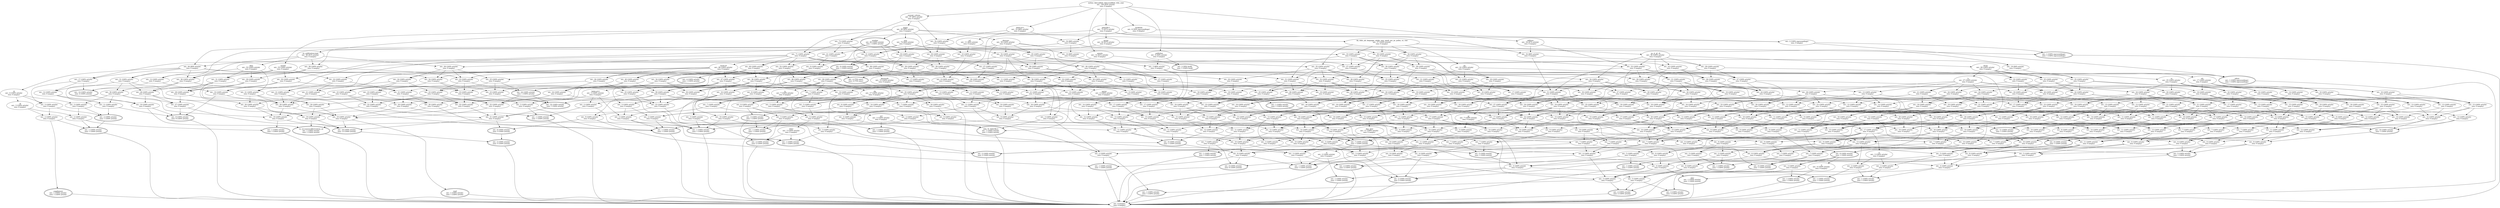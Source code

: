 digraph d{
1 [label="author, date-added, date-modified, title, year
ext.: 100 (93% article) 
own: 0 (empty) "]
2 [label="ext.: 1 (100% article) 
own: 1 (100% article) ", peripheries = 2]
3 [label="ext.: 52 (100% article) 
own: 0 (empty) "]
4 [label="ext.: 9 (100% article) 
own: 9 (100% article) ", peripheries = 2]
5 [label="ext.: 6 (100% article) 
own: 0 (empty) "]
6 [label="ext.: 1 (100% article) 
own: 1 (100% article) ", peripheries = 2]
7 [label="ext.: 10 (100% article) 
own: 0 (empty) "]
8 [label="journal, volume
ext.: 97 (95% article) 
own: 0 (empty) "]
9 [label="ext.: 9 (100% article) 
own: 1 (100% article) ", peripheries = 2]
10 [label="number
ext.: 83 (100% article) 
own: 1 (100% article) ", peripheries = 2]
11 [label="ext.: 26 (100% article) 
own: 0 (empty) "]
12 [label="ext.: 39 (100% article) 
own: 0 (empty) "]
13 [label="ext.: 25 (100% article) 
own: 0 (empty) "]
14 [label="ext.: 32 (100% article) 
own: 0 (empty) "]
15 [label="ext.: 31 (100% article) 
own: 0 (empty) "]
16 [label="ext.: 2 (100% article) 
own: 2 (100% article) ", peripheries = 2]
17 [label="ext.: 10 (100% article) 
own: 0 (empty) "]
18 [label="ext.: 5 (100% article) 
own: 0 (empty) "]
19 [label="ext.: 6 (100% article) 
own: 0 (empty) "]
20 [label="ext.: 1 (100% article) 
own: 1 (100% article) ", peripheries = 2]
21 [label="ext.: 4 (100% article) 
own: 0 (empty) "]
22 [label="ext.: 7 (100% article) 
own: 0 (empty) "]
23 [label="ext.: 2 (100% article) 
own: 0 (empty) "]
24 [label="ext.: 1 (100% article) 
own: 1 (100% article) ", peripheries = 2]
25 [label="ext.: 66 (100% article) 
own: 0 (empty) "]
26 [label="ext.: 73 (100% article) 
own: 0 (empty) "]
27 [label="ext.: 6 (100% article) 
own: 1 (100% article) ", peripheries = 2]
28 [label="ext.: 36 (100% article) 
own: 0 (empty) "]
29 [label="ext.: 11 (100% article) 
own: 1 (100% article) ", peripheries = 2]
30 [label="ext.: 12 (100% article) 
own: 0 (empty) "]
31 [label="ext.: 4 (100% article) 
own: 0 (empty) "]
32 [label="ext.: 1 (100% article) 
own: 1 (100% article) ", peripheries = 2]
33 [label="ext.: 4 (100% article) 
own: 0 (empty) "]
34 [label="ext.: 5 (100% article) 
own: 0 (empty) "]
35 [label="ext.: 2 (100% article) 
own: 0 (empty) "]
36 [label="pmc
ext.: 1 (100% article) 
own: 1 (100% article) ", peripheries = 2]
37 [label="ext.: 9 (100% article) 
own: 0 (empty) "]
38 [label="ext.: 4 (100% article) 
own: 1 (100% article) ", peripheries = 2]
39 [label="abstract
ext.: 59 (100% article) 
own: 0 (empty) "]
40 [label="ext.: 11 (100% article) 
own: 0 (empty) "]
41 [label="pages
ext.: 95 (95% article) 
own: 0 (empty) "]
42 [label="ext.: 45 (100% article) 
own: 0 (empty) "]
43 [label="ext.: 12 (100% article) 
own: 0 (empty) "]
44 [label="ext.: 1 (100% article) 
own: 1 (100% article) ", peripheries = 2]
45 [label="ext.: 17 (100% article) 
own: 0 (empty) "]
46 [label="ext.: 2 (100% article) 
own: 0 (empty) "]
47 [label="supplement
ext.: 1 (100% article) 
own: 1 (100% article) ", peripheries = 2]
48 [label="ext.: 2 (100% article) 
own: 1 (100% article) ", peripheries = 2]
49 [label="ext.: 3 (100% article) 
own: 0 (empty) "]
50 [label="ext.: 14 (100% article) 
own: 4 (100% article) ", peripheries = 2]
51 [label="ext.: 44 (90% article) 
own: 0 (empty) "]
52 [label="issn
ext.: 74 (94% article) 
own: 0 (empty) "]
53 [label="ext.: 4 (75% misc) 
own: 4 (75% misc) ", peripheries = 2]
54 [label="ext.: 7 (100% article) 
own: 0 (empty) "]
55 [label="ext.: 9 (100% article) 
own: 0 (empty) "]
56 [label="ext.: 11 (100% article) 
own: 0 (empty) "]
57 [label="ext.: 10 (100% article) 
own: 0 (empty) "]
58 [label="ext.: 41 (100% article) 
own: 0 (empty) "]
59 [label="ext.: 1 (100% article) 
own: 1 (100% article) ", peripheries = 2]
60 [label="ext.: 40 (100% article) 
own: 0 (empty) "]
61 [label="ext.: 9 (100% article) 
own: 1 (100% article) ", peripheries = 2]
62 [label="ext.: 12 (100% article) 
own: 0 (empty) "]
63 [label="ext.: 71 (100% article) 
own: 0 (empty) "]
64 [label="ext.: 14 (100% article) 
own: 0 (empty) "]
65 [label="ext.: 14 (100% article) 
own: 0 (empty) "]
66 [label="ext.: 15 (100% article) 
own: 0 (empty) "]
67 [label="ext.: 11 (100% article) 
own: 0 (empty) "]
68 [label="ext.: 13 (100% article) 
own: 0 (empty) "]
69 [label="ext.: 10 (100% article) 
own: 0 (empty) "]
70 [label="ext.: 2 (100% article) 
own: 0 (empty) "]
71 [label="ext.: 1 (100% article) 
own: 1 (100% article) ", peripheries = 2]
72 [label="ext.: 3 (100% article) 
own: 0 (empty) "]
73 [label="ext.: 7 (100% article) 
own: 0 (empty) "]
74 [label="ext.: 5 (100% article) 
own: 0 (empty) "]
75 [label="ext.: 6 (100% article) 
own: 0 (empty) "]
76 [label="ext.: 1 (100% article) 
own: 1 (100% article) ", peripheries = 2]
77 [label="ext.: 6 (100% article) 
own: 1 (100% article) ", peripheries = 2]
78 [label="ext.: 8 (100% article) 
own: 0 (empty) "]
79 [label="ext.: 5 (100% article) 
own: 0 (empty) "]
80 [label="ext.: 7 (100% article) 
own: 0 (empty) "]
81 [label="ci
ext.: 4 (100% article) 
own: 0 (empty) "]
82 [label="ext.: 3 (100% article) 
own: 3 (100% article) ", peripheries = 2]
83 [label="ext.: 6 (100% article) 
own: 0 (empty) "]
84 [label="ext.: 3 (100% article) 
own: 1 (100% article) ", peripheries = 2]
85 [label="ext.: 36 (100% article) 
own: 0 (empty) "]
86 [label="ext.: 63 (100% article) 
own: 0 (empty) "]
87 [label="ext.: 30 (100% article) 
own: 0 (empty) "]
88 [label="ext.: 36 (100% article) 
own: 0 (empty) "]
89 [label="ext.: 48 (100% article) 
own: 0 (empty) "]
90 [label="ext.: 34 (100% article) 
own: 0 (empty) "]
91 [label="ext.: 40 (100% article) 
own: 0 (empty) "]
92 [label="ext.: 52 (100% article) 
own: 0 (empty) "]
93 [label="ext.: 22 (100% article) 
own: 1 (100% article) ", peripheries = 2]
94 [label="ext.: 38 (100% article) 
own: 0 (empty) "]
95 [label="isi, publication-type
ext.: 46 (91% article) 
own: 0 (empty) "]
96 [label="ext.: 24 (100% article) 
own: 1 (100% article) ", peripheries = 2]
97 [label="ext.: 10 (100% article) 
own: 1 (100% article) ", peripheries = 2]
98 [label="ext.: 13 (100% article) 
own: 0 (empty) "]
99 [label="ext.: 13 (100% article) 
own: 0 (empty) "]
100 [label="ext.: 14 (100% article) 
own: 0 (empty) "]
101 [label="ext.: 12 (100% article) 
own: 0 (empty) "]
102 [label="ext.: 13 (100% article) 
own: 0 (empty) "]
103 [label="ext.: 16 (100% article) 
own: 0 (empty) "]
104 [label="ext.: 16 (100% article) 
own: 0 (empty) "]
105 [label="mh
ext.: 17 (100% article) 
own: 0 (empty) "]
106 [label="ext.: 15 (100% article) 
own: 0 (empty) "]
107 [label="ext.: 5 (100% article) 
own: 1 (100% article) ", peripheries = 2]
108 [label="ext.: 7 (100% article) 
own: 0 (empty) "]
109 [label="ext.: 12 (100% article) 
own: 0 (empty) "]
110 [label="ext.: 13 (100% article) 
own: 0 (empty) "]
111 [label="ext.: 6 (100% article) 
own: 0 (empty) "]
112 [label="ext.: 11 (100% article) 
own: 0 (empty) "]
113 [label="ext.: 12 (100% article) 
own: 0 (empty) "]
114 [label="ext.: 12 (100% article) 
own: 0 (empty) "]
115 [label="ext.: 15 (100% article) 
own: 0 (empty) "]
116 [label="ext.: 15 (100% article) 
own: 0 (empty) "]
117 [label="ext.: 16 (100% article) 
own: 0 (empty) "]
118 [label="ext.: 14 (100% article) 
own: 0 (empty) "]
119 [label="ext.: 6 (100% article) 
own: 0 (empty) "]
120 [label="ext.: 8 (100% article) 
own: 0 (empty) "]
121 [label="ext.: 7 (100% article) 
own: 0 (empty) "]
122 [label="ext.: 9 (100% article) 
own: 0 (empty) "]
123 [label="ext.: 8 (100% article) 
own: 0 (empty) "]
124 [label="m3
ext.: 2 (100% article) 
own: 0 (empty) "]
125 [label="ext.: 29 (100% article) 
own: 0 (empty) "]
126 [label="ext.: 28 (100% article) 
own: 0 (empty) "]
127 [label="ext.: 7 (100% article) 
own: 0 (empty) "]
128 [label="ext.: 2 (100% article) 
own: 0 (empty) "]
129 [label="ext.: 5 (100% article) 
own: 0 (empty) "]
130 [label="ty
ext.: 7 (100% article) 
own: 0 (empty) "]
131 [label="isbn, l3, bdsk-file-2
ext.: 1 (100% article) 
own: 1 (100% article) ", peripheries = 2]
132 [label="bdsk-file-1
ext.: 75 (97% article) 
own: 0 (empty) "]
133 [label="group
ext.: 42 (97% article) 
own: 0 (empty) "]
134 [label="booktitle
ext.: 6 (50% inproceedings) 
own: 0 (empty) "]
135 [label="ext.: 1 (100% inproceedings) 
own: 1 (100% inproceedings) ", peripheries = 2]
136 [label="ext.: 3 (100% article) 
own: 0 (empty) "]
137 [label="ext.: 16 (100% article) 
own: 0 (empty) "]
138 [label="ext.: 6 (100% article) 
own: 0 (empty) "]
139 [label="ext.: 3 (100% article) 
own: 0 (empty) "]
140 [label="ext.: 1 (100% article) 
own: 1 (100% article) ", peripheries = 2]
141 [label="url
ext.: 11 (90% article) 
own: 0 (empty) "]
142 [label="ext.: 10 (90% article) 
own: 0 (empty) "]
143 [label="bdsk-url-1
ext.: 33 (96% article) 
own: 0 (empty) "]
144 [label="ext.: 32 (96% article) 
own: 0 (empty) "]
145 [label="ext.: 19 (94% article) 
own: 0 (empty) "]
146 [label="ext.: 3 (66% article) 
own: 0 (empty) "]
147 [label="ext.: 32 (96% article) 
own: 0 (empty) "]
148 [label="address
ext.: 34 (97% article) 
own: 0 (empty) "]
149 [label="ext.: 2 (100% inproceedings) 
own: 0 (empty) "]
150 [label="editor
ext.: 1 (100% inproceedings) 
own: 1 (100% inproceedings) ", peripheries = 2]
151 [label="ext.: 30 (100% article) 
own: 0 (empty) "]
152 [label="ext.: 2 (100% article) 
own: 0 (empty) "]
153 [label="month
ext.: 33 (100% article) 
own: 0 (empty) "]
154 [label="ext.: 1 (100% article) 
own: 1 (100% article) ", peripheries = 2]
155 [label="publisher
ext.: 4 (50% article) 
own: 0 (empty) "]
156 [label="ext.: 2 (50% book) 
own: 1 (100% book) ", peripheries = 2]
157 [label="annote
ext.: 12 (91% article) 
own: 0 (empty) "]
158 [label="ext.: 13 (100% article) 
own: 0 (empty) "]
159 [label="ext.: 13 (100% article) 
own: 0 (empty) "]
160 [label="ext.: 20 (100% article) 
own: 0 (empty) "]
161 [label="ext.: 20 (100% article) 
own: 0 (empty) "]
162 [label="ext.: 23 (100% article) 
own: 0 (empty) "]
163 [label="ext.: 17 (100% article) 
own: 0 (empty) "]
164 [label="ext.: 5 (100% article) 
own: 0 (empty) "]
165 [label="ext.: 16 (100% article) 
own: 0 (empty) "]
166 [label="ext.: 23 (100% article) 
own: 0 (empty) "]
167 [label="ext.: 23 (100% article) 
own: 0 (empty) "]
168 [label="ext.: 26 (100% article) 
own: 0 (empty) "]
169 [label="ext.: 20 (100% article) 
own: 0 (empty) "]
170 [label="ext.: 6 (100% article) 
own: 0 (empty) "]
171 [label="ext.: 5 (100% article) 
own: 0 (empty) "]
172 [label="ext.: 15 (100% article) 
own: 0 (empty) "]
173 [label="ext.: 22 (100% article) 
own: 0 (empty) "]
174 [label="ext.: 22 (100% article) 
own: 0 (empty) "]
175 [label="ext.: 25 (100% article) 
own: 0 (empty) "]
176 [label="ext.: 19 (100% article) 
own: 0 (empty) "]
177 [label="ext.: 18 (100% article) 
own: 0 (empty) "]
178 [label="rn
ext.: 25 (100% article) 
own: 0 (empty) "]
179 [label="ext.: 25 (100% article) 
own: 0 (empty) "]
180 [label="dcom
ext.: 28 (100% article) 
own: 0 (empty) "]
181 [label="ext.: 22 (100% article) 
own: 0 (empty) "]
182 [label="ext.: 14 (100% article) 
own: 0 (empty) "]
183 [label="ext.: 21 (100% article) 
own: 0 (empty) "]
184 [label="ext.: 21 (100% article) 
own: 0 (empty) "]
185 [label="ext.: 24 (100% article) 
own: 0 (empty) "]
186 [label="ext.: 18 (100% article) 
own: 0 (empty) "]
187 [label="ext.: 17 (100% article) 
own: 0 (empty) "]
188 [label="ext.: 24 (100% article) 
own: 0 (empty) "]
189 [label="ext.: 24 (100% article) 
own: 0 (empty) "]
190 [label="lr
ext.: 27 (100% article) 
own: 0 (empty) "]
191 [label="ext.: 21 (100% article) 
own: 0 (empty) "]
192 [label="ext.: 47 (100% article) 
own: 0 (empty) "]
193 [label="ext.: 1 (100% article) 
own: 1 (100% article) ", peripheries = 2]
194 [label="ext.: 6 (100% article) 
own: 0 (empty) "]
195 [label="ext.: 6 (100% article) 
own: 0 (empty) "]
196 [label="ext.: 10 (100% article) 
own: 0 (empty) "]
197 [label="ext.: 9 (100% article) 
own: 0 (empty) "]
198 [label="ext.: 10 (100% article) 
own: 0 (empty) "]
199 [label="ext.: 11 (100% article) 
own: 0 (empty) "]
200 [label="ext.: 9 (100% article) 
own: 0 (empty) "]
201 [label="ext.: 10 (100% article) 
own: 0 (empty) "]
202 [label="ext.: 11 (100% article) 
own: 0 (empty) "]
203 [label="ext.: 11 (100% article) 
own: 0 (empty) "]
204 [label="ext.: 12 (100% article) 
own: 0 (empty) "]
205 [label="ext.: 16 (100% article) 
own: 0 (empty) "]
206 [label="ext.: 7 (100% article) 
own: 0 (empty) "]
207 [label="ext.: 2 (100% article) 
own: 2 (100% article) ", peripheries = 2]
208 [label="ext.: 12 (100% article) 
own: 0 (empty) "]
209 [label="ext.: 19 (100% article) 
own: 0 (empty) "]
210 [label="ext.: 28 (100% article) 
own: 0 (empty) "]
211 [label="ext.: 31 (100% article) 
own: 0 (empty) "]
212 [label="ext.: 15 (100% article) 
own: 0 (empty) "]
213 [label="ext.: 15 (100% article) 
own: 0 (empty) "]
214 [label="ext.: 18 (100% article) 
own: 0 (empty) "]
215 [label="ext.: 26 (100% article) 
own: 0 (empty) "]
216 [label="ext.: 35 (100% article) 
own: 0 (empty) "]
217 [label="ext.: 32 (100% article) 
own: 0 (empty) "]
218 [label="ext.: 16 (100% article) 
own: 0 (empty) "]
219 [label="ext.: 21 (100% article) 
own: 0 (empty) "]
220 [label="ext.: 20 (100% article) 
own: 0 (empty) "]
221 [label="ext.: 23 (100% article) 
own: 0 (empty) "]
222 [label="ext.: 15 (100% article) 
own: 0 (empty) "]
223 [label="ext.: 18 (100% article) 
own: 0 (empty) "]
224 [label="ext.: 25 (100% article) 
own: 0 (empty) "]
225 [label="ext.: 33 (100% article) 
own: 0 (empty) "]
226 [label="ext.: 30 (100% article) 
own: 0 (empty) "]
227 [label="ext.: 28 (100% article) 
own: 0 (empty) "]
228 [label="da, edat, jid, language, mhda, own, pmid, pst, pt, pubm, so, stat
ext.: 37 (100% article) 
own: 0 (empty) "]
229 [label="ext.: 34 (100% article) 
own: 0 (empty) "]
230 [label="ext.: 16 (100% article) 
own: 0 (empty) "]
231 [label="ext.: 20 (100% article) 
own: 0 (empty) "]
232 [label="ext.: 19 (100% article) 
own: 0 (empty) "]
233 [label="ext.: 17 (100% article) 
own: 0 (empty) "]
234 [label="pii
ext.: 22 (100% article) 
own: 0 (empty) "]
235 [label="ext.: 21 (100% article) 
own: 0 (empty) "]
236 [label="ext.: 15 (100% article) 
own: 0 (empty) "]
237 [label="ext.: 17 (100% article) 
own: 0 (empty) "]
238 [label="ext.: 11 (100% article) 
own: 0 (empty) "]
239 [label="ext.: 9 (100% article) 
own: 1 (100% article) ", peripheries = 2]
240 [label="ext.: 15 (100% article) 
own: 0 (empty) "]
241 [label="ext.: 18 (100% article) 
own: 0 (empty) "]
242 [label="ext.: 17 (100% article) 
own: 0 (empty) "]
243 [label="ext.: 20 (100% article) 
own: 0 (empty) "]
244 [label="ext.: 16 (100% article) 
own: 0 (empty) "]
245 [label="ext.: 19 (100% article) 
own: 0 (empty) "]
246 [label="ext.: 7 (100% article) 
own: 1 (100% article) ", peripheries = 2]
247 [label="ext.: 9 (100% article) 
own: 0 (empty) "]
248 [label="ext.: 6 (100% article) 
own: 0 (empty) "]
249 [label="ext.: 7 (100% article) 
own: 0 (empty) "]
250 [label="ext.: 7 (100% article) 
own: 0 (empty) "]
251 [label="ext.: 8 (100% article) 
own: 0 (empty) "]
252 [label="ext.: 4 (100% article) 
own: 0 (empty) "]
253 [label="ext.: 4 (100% article) 
own: 0 (empty) "]
254 [label="ext.: 13 (100% article) 
own: 0 (empty) "]
255 [label="ext.: 11 (100% article) 
own: 0 (empty) "]
256 [label="ext.: 2 (100% article) 
own: 2 (100% article) ", peripheries = 2]
257 [label="ext.: 5 (100% article) 
own: 1 (100% article) ", peripheries = 2]
258 [label="ext.: 10 (100% article) 
own: 0 (empty) "]
259 [label="ext.: 24 (100% article) 
own: 0 (empty) "]
260 [label="ext.: 12 (100% article) 
own: 0 (empty) "]
261 [label="ext.: 27 (100% article) 
own: 0 (empty) "]
262 [label="ext.: 23 (100% article) 
own: 0 (empty) "]
263 [label="ext.: 25 (100% article) 
own: 0 (empty) "]
264 [label="ext.: 8 (100% article) 
own: 0 (empty) "]
265 [label="ext.: 11 (100% article) 
own: 0 (empty) "]
266 [label="ext.: 16 (100% article) 
own: 0 (empty) "]
267 [label="ext.: 21 (100% article) 
own: 0 (empty) "]
268 [label="co, iso-source-abbreviation, ps
ext.: 1 (100% article) 
own: 1 (100% article) ", peripheries = 2]
269 [label="ext.: 9 (100% article) 
own: 0 (empty) "]
270 [label="ext.: 18 (100% article) 
own: 0 (empty) "]
271 [label="ext.: 27 (100% article) 
own: 0 (empty) "]
272 [label="ext.: 30 (100% article) 
own: 0 (empty) "]
273 [label="ext.: 14 (100% article) 
own: 0 (empty) "]
274 [label="ext.: 10 (100% article) 
own: 0 (empty) "]
275 [label="ext.: 17 (100% article) 
own: 0 (empty) "]
276 [label="ext.: 25 (100% article) 
own: 0 (empty) "]
277 [label="ext.: 34 (100% article) 
own: 0 (empty) "]
278 [label="ext.: 31 (100% article) 
own: 0 (empty) "]
279 [label="ext.: 15 (100% article) 
own: 0 (empty) "]
280 [label="ext.: 20 (100% article) 
own: 0 (empty) "]
281 [label="ext.: 19 (100% article) 
own: 0 (empty) "]
282 [label="ext.: 22 (100% article) 
own: 0 (empty) "]
283 [label="ext.: 14 (100% article) 
own: 0 (empty) "]
284 [label="ext.: 17 (100% article) 
own: 0 (empty) "]
285 [label="ext.: 24 (100% article) 
own: 0 (empty) "]
286 [label="ext.: 32 (100% article) 
own: 0 (empty) "]
287 [label="ext.: 29 (100% article) 
own: 0 (empty) "]
288 [label="ext.: 27 (100% article) 
own: 0 (empty) "]
289 [label="au, jt, pl, sb
ext.: 36 (100% article) 
own: 0 (empty) "]
290 [label="ext.: 33 (100% article) 
own: 0 (empty) "]
291 [label="ext.: 15 (100% article) 
own: 0 (empty) "]
292 [label="ext.: 19 (100% article) 
own: 0 (empty) "]
293 [label="ext.: 18 (100% article) 
own: 0 (empty) "]
294 [label="ext.: 16 (100% article) 
own: 0 (empty) "]
295 [label="ext.: 21 (100% article) 
own: 0 (empty) "]
296 [label="ext.: 20 (100% article) 
own: 0 (empty) "]
297 [label="ext.: 14 (100% article) 
own: 0 (empty) "]
298 [label="ext.: 14 (100% article) 
own: 0 (empty) "]
299 [label="ext.: 16 (100% article) 
own: 0 (empty) "]
300 [label="ext.: 10 (100% article) 
own: 0 (empty) "]
301 [label="ext.: 12 (100% article) 
own: 0 (empty) "]
302 [label="ext.: 10 (100% article) 
own: 0 (empty) "]
303 [label="ext.: 6 (100% article) 
own: 6 (100% article) ", peripheries = 2]
304 [label="ext.: 4 (100% article) 
own: 0 (empty) "]
305 [label="ext.: 14 (100% article) 
own: 0 (empty) "]
306 [label="ext.: 1 (100% article) 
own: 1 (100% article) ", peripheries = 2]
307 [label="ext.: 2 (100% article) 
own: 0 (empty) "]
308 [label="si
ext.: 3 (100% article) 
own: 0 (empty) "]
309 [label="ext.: 1 (100% article) 
own: 1 (100% article) ", peripheries = 2]
310 [label="ext.: 8 (100% article) 
own: 0 (empty) "]
311 [label="ext.: 3 (100% article) 
own: 0 (empty) "]
312 [label="ext.: 15 (100% article) 
own: 0 (empty) "]
313 [label="ext.: 9 (100% article) 
own: 0 (empty) "]
314 [label="ext.: 11 (100% article) 
own: 0 (empty) "]
315 [label="ext.: 18 (100% article) 
own: 0 (empty) "]
316 [label="ext.: 12 (100% article) 
own: 0 (empty) "]
317 [label="keywords
ext.: 15 (100% article) 
own: 0 (empty) "]
318 [label="ext.: 17 (100% article) 
own: 0 (empty) "]
319 [label="ext.: 20 (100% article) 
own: 0 (empty) "]
320 [label="ext.: 16 (100% article) 
own: 0 (empty) "]
321 [label="ext.: 19 (100% article) 
own: 0 (empty) "]
322 [label="ext.: 7 (100% article) 
own: 0 (empty) "]
323 [label="ext.: 9 (100% article) 
own: 0 (empty) "]
324 [label="ext.: 25 (100% article) 
own: 0 (empty) "]
325 [label="ext.: 28 (100% article) 
own: 0 (empty) "]
326 [label="ext.: 27 (100% article) 
own: 0 (empty) "]
327 [label="ext.: 30 (100% article) 
own: 0 (empty) "]
328 [label="ext.: 17 (100% article) 
own: 0 (empty) "]
329 [label="ext.: 19 (100% article) 
own: 0 (empty) "]
330 [label="ext.: 17 (100% article) 
own: 0 (empty) "]
331 [label="ext.: 20 (100% article) 
own: 0 (empty) "]
332 [label="ext.: 19 (100% article) 
own: 0 (empty) "]
333 [label="ext.: 22 (100% article) 
own: 0 (empty) "]
334 [label="ext.: 18 (100% article) 
own: 0 (empty) "]
335 [label="ext.: 21 (100% article) 
own: 0 (empty) "]
336 [label="ext.: 9 (100% article) 
own: 0 (empty) "]
337 [label="ext.: 11 (100% article) 
own: 0 (empty) "]
338 [label="ext.: 10 (100% article) 
own: 0 (empty) "]
339 [label="ext.: 13 (100% article) 
own: 0 (empty) "]
340 [label="ext.: 39 (100% article) 
own: 0 (empty) "]
341 [label="ext.: 24 (100% article) 
own: 0 (empty) "]
342 [label="ext.: 27 (100% article) 
own: 0 (empty) "]
343 [label="ext.: 26 (100% article) 
own: 0 (empty) "]
344 [label="ext.: 29 (100% article) 
own: 0 (empty) "]
345 [label="ext.: 16 (100% article) 
own: 0 (empty) "]
346 [label="ext.: 18 (100% article) 
own: 0 (empty) "]
347 [label="ext.: 2 (100% article) 
own: 2 (100% article) ", peripheries = 2]
348 [label="ext.: 27 (100% article) 
own: 0 (empty) "]
349 [label="ext.: 26 (100% article) 
own: 0 (empty) "]
350 [label="dep, phst
ext.: 11 (100% article) 
own: 0 (empty) "]
351 [label="gr
ext.: 7 (100% article) 
own: 0 (empty) "]
352 [label="ext.: 18 (100% article) 
own: 0 (empty) "]
353 [label="ext.: 30 (100% article) 
own: 0 (empty) "]
354 [label="ext.: 29 (100% article) 
own: 0 (empty) "]
355 [label="ext.: 17 (100% article) 
own: 0 (empty) "]
356 [label="local-url
ext.: 49 (100% article) 
own: 0 (empty) "]
357 [label="ext.: 5 (100% article) 
own: 0 (empty) "]
358 [label="ext.: 15 (100% article) 
own: 0 (empty) "]
359 [label="ext.: 17 (100% article) 
own: 0 (empty) "]
360 [label="ext.: 11 (100% article) 
own: 0 (empty) "]
361 [label="ext.: 16 (100% article) 
own: 0 (empty) "]
362 [label="ext.: 19 (100% article) 
own: 0 (empty) "]
363 [label="ext.: 18 (100% article) 
own: 0 (empty) "]
364 [label="ext.: 12 (100% article) 
own: 0 (empty) "]
365 [label="ext.: 13 (100% article) 
own: 0 (empty) "]
366 [label="ext.: 14 (100% article) 
own: 0 (empty) "]
367 [label="ext.: 3 (100% article) 
own: 0 (empty) "]
368 [label="ext.: 22 (100% article) 
own: 0 (empty) "]
369 [label="ext.: 7 (100% article) 
own: 0 (empty) "]
370 [label="ext.: 15 (100% article) 
own: 0 (empty) "]
371 [label="ext.: 19 (100% article) 
own: 0 (empty) "]
372 [label="ext.: 20 (100% article) 
own: 0 (empty) "]
373 [label="ext.: 1 (100% article) 
own: 1 (100% article) ", peripheries = 2]
374 [label="title1
ext.: 3 (100% article) 
own: 0 (empty) "]
375 [label="ext.: 3 (100% article) 
own: 0 (empty) "]
376 [label="ext.: 2 (100% article) 
own: 2 (100% article) ", peripheries = 2]
377 [label="eprint
ext.: 2 (100% article) 
own: 0 (empty) "]
378 [label="ext.: 7 (100% article) 
own: 0 (empty) "]
379 [label="ext.: 2 (100% article) 
own: 0 (empty) "]
380 [label="ext.: 8 (100% article) 
own: 0 (empty) "]
381 [label="ext.: 3 (100% article) 
own: 0 (empty) "]
382 [label="doi
ext.: 17 (100% article) 
own: 0 (empty) "]
383 [label="bdsk-url-2
ext.: 3 (100% article) 
own: 0 (empty) "]
384 [label="ext.: 2 (100% article) 
own: 0 (empty) "]
385 [label="ext.: 10 (100% article) 
own: 0 (empty) "]
386 [label="ext.: 25 (100% article) 
own: 0 (empty) "]
387 [label="ext.: 3 (100% article) 
own: 0 (empty) "]
388 [label="ext.: 1 (100% article) 
own: 1 (100% article) ", peripheries = 2]
389 [label="ext.: 30 (100% article) 
own: 0 (empty) "]
390 [label="ext.: 21 (100% article) 
own: 0 (empty) "]
391 [label="ext.: 2 (100% article) 
own: 0 (empty) "]
392 [label="af
ext.: 3 (100% article) 
own: 0 (empty) "]
393 [label="ext.: 3 (100% article) 
own: 0 (empty) "]
394 [label="di
ext.: 4 (100% article) 
own: 0 (empty) "]
395 [label="ext.: 23 (100% article) 
own: 0 (empty) "]
396 [label="ext.: 25 (100% article) 
own: 0 (empty) "]
397 [label="ext.: 22 (100% article) 
own: 0 (empty) "]
398 [label="ext.: 21 (100% article) 
own: 0 (empty) "]
399 [label="ext.: 40 (100% article) 
own: 0 (empty) "]
400 [label="ext.: 31 (100% article) 
own: 0 (empty) "]
401 [label="ext.: 24 (100% article) 
own: 0 (empty) "]
402 [label="ext.: 26 (100% article) 
own: 0 (empty) "]
403 [label="ext.: 20 (100% article) 
own: 0 (empty) "]
404 [label="ext.: 24 (100% article) 
own: 0 (empty) "]
405 [label="ext.: 26 (100% article) 
own: 0 (empty) "]
406 [label="ext.: 1 (100% article) 
own: 1 (100% article) ", peripheries = 2]
407 [label="ext.: 27 (100% article) 
own: 0 (empty) "]
408 [label="ext.: 20 (100% article) 
own: 0 (empty) "]
409 [label="ext.: 21 (100% article) 
own: 0 (empty) "]
410 [label="ext.: 20 (100% article) 
own: 0 (empty) "]
411 [label="ext.: 28 (100% article) 
own: 0 (empty) "]
412 [label="ext.: 19 (100% article) 
own: 0 (empty) "]
413 [label="ext.: 23 (100% article) 
own: 0 (empty) "]
414 [label="ext.: 19 (100% article) 
own: 0 (empty) "]
415 [label="ext.: 18 (100% article) 
own: 13 (100% article) ", peripheries = 2]
416 [label="ext.: 11 (100% article) 
own: 0 (empty) "]
417 [label="ext.: 2 (100% article) 
own: 0 (empty) "]
418 [label="ext.: 8 (100% article) 
own: 0 (empty) "]
419 [label="ext.: 1 (100% article) 
own: 1 (100% article) ", peripheries = 2]
420 [label="ext.: 11 (100% article) 
own: 0 (empty) "]
421 [label="ext.: 10 (100% article) 
own: 0 (empty) "]
422 [label="ext.: 22 (100% article) 
own: 0 (empty) "]
423 [label="ext.: 23 (100% article) 
own: 0 (empty) "]
424 [label="ext.: 22 (100% article) 
own: 0 (empty) "]
425 [label="ext.: 21 (100% article) 
own: 0 (empty) "]
426 [label="ext.: 9 (100% article) 
own: 0 (empty) "]
427 [label="ext.: 8 (100% article) 
own: 3 (100% article) ", peripheries = 2]
428 [label="ext.: 4 (100% article) 
own: 0 (empty) "]
429 [label="ext.: 11 (100% article) 
own: 0 (empty) "]
430 [label="ext.: 7 (100% article) 
own: 0 (empty) "]
431 [label="ext.: 7 (100% article) 
own: 0 (empty) "]
432 [label="ext.: 10 (100% article) 
own: 0 (empty) "]
433 [label="ext.: 8 (100% article) 
own: 0 (empty) "]
434 [label="ext.: 12 (100% article) 
own: 0 (empty) "]
435 [label="ext.: 11 (100% article) 
own: 0 (empty) "]
436 [label="ext.: 7 (100% article) 
own: 0 (empty) "]
437 [label="ext.: 10 (100% article) 
own: 0 (empty) "]
438 [label="ext.: 8 (100% article) 
own: 0 (empty) "]
439 [label="ext.: 12 (100% article) 
own: 0 (empty) "]
440 [label="ext.: 11 (100% article) 
own: 0 (empty) "]
441 [label="ext.: 9 (100% article) 
own: 0 (empty) "]
442 [label="ext.: 13 (100% article) 
own: 0 (empty) "]
443 [label="ext.: 12 (100% article) 
own: 0 (empty) "]
444 [label="rf
ext.: 2 (100% article) 
own: 0 (empty) "]
445 [label="ext.: 3 (100% article) 
own: 0 (empty) "]
446 [label="ext.: 5 (100% article) 
own: 0 (empty) "]
447 [label="ext.: 3 (100% article) 
own: 0 (empty) "]
448 [label="ext.: 1 (100% article) 
own: 1 (100% article) ", peripheries = 2]
449 [label="ext.: 28 (100% article) 
own: 0 (empty) "]
450 [label="ext.: 31 (100% article) 
own: 0 (empty) "]
451 [label="ext.: 29 (100% article) 
own: 0 (empty) "]
452 [label="date
ext.: 32 (100% article) 
own: 0 (empty) "]
453 [label="ext.: 20 (100% article) 
own: 0 (empty) "]
454 [label="ext.: 21 (100% article) 
own: 0 (empty) "]
455 [label="ext.: 20 (100% article) 
own: 0 (empty) "]
456 [label="ext.: 19 (100% article) 
own: 0 (empty) "]
457 [label="ext.: 23 (100% article) 
own: 0 (empty) "]
458 [label="ext.: 24 (100% article) 
own: 0 (empty) "]
459 [label="ext.: 23 (100% article) 
own: 0 (empty) "]
460 [label="ext.: 22 (100% article) 
own: 0 (empty) "]
461 [label="read
ext.: 1 (100% article) 
own: 1 (100% article) ", peripheries = 2]
462 [label="ext.: 5 (100% article) 
own: 5 (100% article) ", peripheries = 2]
463 [label="ext.: 0 (empty) 
own: 0 (empty) "]
1->132;
1->134;
1->143;
1->148;
1->155;
1->157;
132->133;
132->144;
132->147;
132->149;
134->149;
143->141;
143->144;
148->147;
155->156;
157->156;
8->14;
8->26;
8->41;
133->135;
141->142;
144->142;
144->145;
147->145;
149->135;
14->7;
14->15;
14->353;
26->15;
26->58;
26->63;
41->10;
41->39;
41->52;
41->63;
41->153;
41->353;
142->146;
7->9;
10->3;
10->25;
10->86;
10->125;
10->151;
15->9;
15->37;
15->354;
39->3;
39->42;
39->43;
39->60;
39->348;
52->42;
52->86;
52->92;
58->37;
58->91;
63->25;
63->60;
63->91;
63->92;
63->354;
63->356;
63->397;
153->43;
153->151;
153->397;
353->125;
353->348;
353->354;
3->11;
3->12;
3->17;
3->28;
9->38;
25->28;
25->88;
25->89;
25->126;
25->192;
25->317;
25->409;
25->420;
37->38;
42->12;
42->261;
43->17;
60->28;
60->62;
60->261;
60->349;
60->368;
86->12;
86->89;
91->62;
91->88;
91->90;
91->390;
91->405;
92->89;
92->90;
92->261;
92->399;
95->51;
95->94;
95->402;
95->452;
125->11;
125->123;
125->126;
151->17;
151->409;
348->11;
348->349;
354->126;
354->349;
354->355;
356->192;
356->355;
356->368;
356->398;
356->399;
356->405;
397->390;
397->398;
397->409;
11->5;
11->13;
12->259;
28->13;
28->55;
28->159;
28->259;
28->267;
51->45;
51->53;
51->85;
51->394;
51->400;
51->401;
62->55;
88->55;
88->87;
88->311;
88->380;
88->386;
88->408;
89->87;
89->259;
89->340;
89->421;
90->87;
90->404;
94->85;
94->263;
94->451;
123->5;
123->127;
123->377;
126->13;
126->127;
126->130;
126->139;
126->205;
126->380;
126->382;
126->383;
192->205;
192->267;
192->339;
192->340;
192->386;
192->410;
261->259;
317->159;
317->311;
317->339;
349->13;
349->370;
355->205;
355->370;
368->267;
368->370;
390->408;
398->410;
399->340;
399->404;
402->263;
402->396;
402->401;
402->458;
405->386;
405->404;
409->408;
409->410;
420->139;
420->421;
452->400;
452->450;
452->451;
5->2;
5->18;
13->18;
13->22;
13->83;
13->137;
13->195;
13->305;
45->49;
45->50;
45->260;
55->22;
85->50;
85->262;
85->411;
87->413;
127->18;
127->128;
127->129;
127->381;
127->387;
130->83;
130->129;
159->195;
159->265;
205->305;
205->384;
205->385;
205->387;
259->266;
263->96;
263->262;
263->457;
267->265;
267->266;
267->305;
339->265;
339->338;
340->266;
340->338;
340->413;
340->426;
370->305;
377->2;
380->22;
380->378;
380->381;
382->137;
382->378;
382->385;
383->152;
383->384;
386->413;
394->49;
394->392;
396->96;
396->395;
396->459;
400->260;
400->389;
400->411;
401->262;
401->395;
401->423;
404->413;
421->426;
450->389;
450->449;
451->411;
451->449;
458->423;
458->454;
458->457;
458->459;
18->21;
18->23;
22->19;
22->23;
49->46;
50->258;
83->21;
83->84;
83->375;
96->93;
96->460;
129->21;
129->124;
137->19;
152->154;
195->84;
195->304;
260->40;
260->258;
262->93;
262->422;
265->264;
265->304;
266->264;
305->304;
305->375;
338->264;
378->19;
381->23;
384->154;
389->40;
389->393;
389->407;
392->46;
395->93;
395->424;
411->258;
411->407;
423->403;
423->422;
423->424;
449->407;
454->403;
454->453;
457->422;
457->453;
457->460;
459->424;
459->460;
21->6;
21->374;
40->4;
40->48;
46->47;
84->306;
93->425;
124->6;
258->4;
304->306;
375->306;
393->48;
393->391;
403->412;
407->4;
422->412;
422->425;
424->425;
453->412;
460->425;
48->44;
374->376;
391->44;
425->427;
455->414;
455->456;
414->415;
456->415;
456->461;
415->462;
228->216;
228->225;
228->229;
228->234;
228->327;
216->211;
216->217;
216->219;
216->325;
216->372;
225->211;
225->226;
225->231;
225->326;
229->217;
229->226;
229->227;
229->235;
234->219;
234->231;
234->235;
327->227;
327->325;
327->326;
211->209;
211->210;
211->324;
211->329;
217->210;
217->215;
217->220;
217->362;
217->363;
219->209;
219->220;
226->210;
226->224;
226->232;
227->215;
227->224;
227->233;
231->209;
231->232;
235->220;
235->232;
235->233;
325->215;
325->324;
326->224;
326->324;
372->329;
372->363;
209->214;
210->214;
210->221;
210->223;
210->237;
215->218;
215->221;
220->214;
220->218;
220->361;
220->366;
224->221;
224->230;
232->214;
232->230;
233->218;
233->230;
324->221;
324->328;
329->237;
329->328;
362->223;
362->361;
363->237;
363->366;
214->212;
214->213;
214->254;
218->212;
221->212;
221->236;
223->213;
230->212;
237->236;
237->254;
289->180;
289->277;
289->286;
289->295;
289->344;
328->236;
361->213;
361->364;
366->254;
366->364;
180->105;
180->175;
180->178;
180->190;
180->333;
212->255;
213->238;
236->255;
254->238;
254->255;
277->272;
277->280;
277->342;
277->371;
286->175;
286->272;
286->292;
286->343;
295->280;
295->292;
344->333;
344->342;
344->343;
364->238;
105->100;
105->103;
105->117;
175->100;
175->173;
175->185;
175->332;
178->103;
178->173;
178->188;
178->319;
190->117;
190->168;
190->185;
190->188;
190->335;
190->442;
222->208;
272->270;
272->341;
272->346;
280->270;
290->179;
290->278;
290->287;
290->288;
290->296;
292->270;
333->319;
333->332;
333->335;
342->341;
343->332;
343->341;
371->346;
100->98;
100->110;
103->98;
103->115;
117->66;
117->110;
117->115;
168->66;
168->162;
168->166;
168->331;
168->434;
173->98;
173->183;
173->318;
179->104;
179->174;
179->181;
179->189;
179->243;
185->110;
185->162;
185->183;
185->334;
185->439;
188->115;
188->166;
188->183;
188->204;
188->321;
208->239;
278->271;
278->276;
278->281;
278->351;
278->352;
278->359;
287->174;
287->271;
287->285;
287->293;
288->243;
288->276;
288->285;
288->294;
296->281;
296->293;
296->294;
319->318;
319->321;
332->318;
332->334;
335->321;
335->331;
335->334;
341->345;
346->345;
442->204;
442->434;
442->439;
66->30;
66->64;
98->113;
104->99;
104->106;
104->116;
110->30;
110->113;
115->64;
115->113;
115->120;
162->30;
162->160;
162->330;
162->429;
166->64;
166->160;
166->199;
166->315;
166->316;
174->99;
174->176;
174->184;
174->242;
181->106;
181->176;
181->177;
181->191;
183->113;
183->160;
183->202;
183->320;
189->116;
189->167;
189->184;
189->191;
189->245;
189->443;
204->120;
204->199;
204->202;
243->177;
243->242;
243->245;
271->275;
271->282;
271->284;
271->299;
276->279;
276->282;
281->275;
281->279;
281->358;
281->365;
285->242;
285->282;
285->291;
293->275;
293->291;
294->279;
294->291;
318->320;
321->315;
321->320;
331->315;
331->330;
334->320;
334->330;
351->357;
352->284;
352->358;
359->299;
359->357;
359->365;
434->199;
434->429;
439->202;
439->429;
30->56;
64->56;
64->73;
99->101;
99->109;
106->101;
106->102;
106->118;
113->56;
113->108;
116->65;
116->109;
116->118;
120->73;
120->108;
160->56;
160->196;
160->312;
160->313;
167->65;
167->161;
167->169;
167->241;
167->435;
176->101;
176->172;
176->186;
177->102;
177->172;
177->187;
184->109;
184->161;
184->186;
184->244;
184->440;
191->118;
191->169;
191->186;
191->187;
191->203;
199->73;
199->196;
202->108;
202->196;
242->172;
242->244;
245->187;
245->241;
245->244;
245->441;
275->273;
275->298;
275->301;
279->273;
282->273;
282->297;
284->298;
291->273;
299->297;
299->301;
315->312;
315->314;
316->313;
316->314;
320->312;
330->312;
357->367;
358->298;
358->360;
365->301;
365->360;
365->367;
429->196;
443->203;
443->435;
443->440;
443->441;
56->27;
65->29;
65->68;
73->27;
101->97;
101->112;
102->97;
102->114;
108->27;
109->29;
109->112;
118->68;
118->112;
118->114;
118->121;
161->29;
161->163;
161->240;
161->432;
161->437;
169->68;
169->163;
169->165;
169->170;
169->198;
172->97;
172->182;
186->112;
186->163;
186->182;
186->201;
187->114;
187->165;
187->182;
187->251;
196->27;
203->121;
203->198;
203->201;
203->251;
241->165;
241->240;
241->433;
244->182;
244->240;
244->438;
273->302;
297->302;
298->300;
301->300;
301->302;
312->310;
313->310;
314->310;
337->323;
337->336;
360->300;
435->198;
435->432;
435->433;
440->201;
440->432;
440->438;
441->251;
441->433;
441->438;
29->57;
68->57;
68->67;
68->69;
68->75;
97->122;
112->57;
112->111;
112->122;
114->67;
114->119;
114->122;
121->75;
121->111;
121->119;
163->57;
163->158;
163->164;
163->197;
163->200;
163->308;
165->67;
165->158;
165->171;
165->249;
170->164;
170->171;
182->122;
182->158;
182->250;
198->75;
198->197;
198->249;
201->111;
201->197;
201->250;
240->158;
240->430;
251->119;
251->249;
251->250;
283->416;
323->322;
336->322;
350->274;
350->369;
432->197;
432->430;
432->431;
433->249;
433->430;
437->200;
437->431;
438->250;
438->430;
57->34;
57->54;
57->78;
57->80;
67->61;
67->74;
67->78;
69->54;
69->61;
69->70;
75->34;
75->74;
111->34;
111->107;
119->74;
119->107;
122->78;
122->107;
158->78;
158->248;
158->307;
197->34;
197->194;
197->248;
200->80;
200->194;
247->206;
247->246;
247->446;
249->74;
249->248;
250->107;
250->248;
308->307;
322->347;
369->373;
416->417;
416->418;
430->248;
431->194;
34->31;
34->35;
54->59;
54->77;
61->71;
61->72;
61->77;
61->81;
70->59;
70->71;
74->31;
74->72;
78->31;
78->77;
107->31;
206->253;
206->257;
246->257;
246->444;
246->447;
248->31;
417->419;
418->419;
436->428;
446->253;
446->445;
446->447;
31->32;
35->32;
72->76;
81->76;
253->207;
257->252;
269->303;
445->207;
138->79;
252->193;
252->256;
252->309;
79->82;
136->16;
136->140;
16->463;
140->463;
1->8;
132->26;
143->14;
133->58;
141->7;
144->15;
41->95;
142->9;
7->123;
10->94;
52->51;
63->402;
9->127;
25->263;
37->380;
42->45;
86->85;
91->396;
92->401;
356->458;
12->50;
38->381;
88->96;
89->262;
90->395;
192->457;
399->423;
405->459;
409->152;
452->454;
87->93;
340->422;
386->460;
394->393;
400->403;
404->424;
410->154;
451->453;
49->48;
378->379;
381->379;
392->391;
411->412;
413->425;
454->455;
459->455;
46->44;
375->376;
403->414;
424->414;
453->456;
460->456;
374->24;
379->388;
412->415;
425->415;
414->406;
427->462;
221->222;
223->222;
289->290;
180->179;
212->208;
213->208;
277->168;
277->278;
286->287;
295->296;
295->442;
344->288;
105->104;
175->174;
178->181;
190->189;
238->239;
255->239;
272->162;
272->271;
280->281;
280->434;
292->293;
292->439;
333->243;
342->276;
342->331;
343->285;
371->359;
100->99;
103->106;
117->116;
168->167;
173->176;
185->184;
188->191;
270->275;
270->429;
278->167;
296->443;
319->177;
332->242;
335->245;
341->282;
341->330;
346->299;
442->443;
66->65;
98->101;
110->109;
115->118;
162->161;
162->337;
166->169;
183->186;
204->203;
271->161;
276->241;
281->435;
293->440;
294->441;
318->172;
321->187;
331->241;
334->244;
345->297;
434->435;
439->440;
30->29;
64->68;
113->112;
120->121;
160->163;
160->323;
199->198;
202->201;
275->432;
279->433;
282->240;
282->283;
284->283;
284->437;
291->438;
315->165;
320->182;
330->240;
330->336;
358->350;
429->432;
56->57;
73->75;
108->111;
161->247;
196->197;
273->416;
273->430;
298->274;
298->416;
298->431;
312->158;
312->322;
337->247;
360->369;
27->34;
163->206;
170->70;
240->246;
240->436;
283->436;
300->418;
302->418;
310->347;
323->206;
336->246;
432->446;
437->436;
158->257;
164->59;
171->71;
197->253;
274->269;
308->35;
322->257;
416->269;
416->428;
430->428;
430->447;
431->428;
431->445;
78->138;
80->138;
194->207;
307->32;
418->303;
436->138;
77->79;
253->256;
444->193;
447->256;
33->36;
33->136;
36->463;
155->146;
146->150;
153->450;
151->449;
383->379;
450->455;
387->376;
389->414;
426->427;
449->456;
23->24;
84->24;
407->415;
379->20;
391->406;
346->337;
345->336;
351->170;
299->247;
316->69;
297->246;
301->446;
313->54;
314->61;
367->373;
300->445;
302->447;
310->77;
164->252;
171->252;
369->303;
34->33;
80->33;
194->33;
248->256;
307->309;
81->82;
428->448;
444->448;
445->448;
447->448;
138->136;
79->16;
82->463;
448->463;
145->150;
146->128;
43->40;
17->4;
390->455;
398->455;
408->456;
410->456;
384->388;
385->388;
387->388;
19->20;
23->20;
228->289;
216->277;
225->286;
234->295;
327->344;
211->272;
219->280;
231->292;
325->342;
326->343;
372->371;
209->270;
324->341;
329->346;
328->345;
274->33;
418->448;
31->136;
35->36;
269->136;
428->136;
193->463;
256->463;
309->463;
157->420;
149->150;
311->24;
377->388;
386->388;
128->20;
152->20;
124->131;
412->268;
229->290;
217->278;
226->287;
227->288;
235->296;
210->271;
215->276;
220->281;
224->285;
232->293;
233->294;
362->352;
363->359;
214->275;
218->279;
221->282;
223->284;
230->291;
237->299;
361->358;
366->365;
212->273;
213->298;
236->297;
254->301;
364->360;
222->283;
238->300;
255->302;
208->416;
239->418;
72->16;
32->463;
76->463;
207->463;
303->463;
134->53;
408->20;
128->131;
258->268;
264->268;
357->252;
367->256;
417->140;
59->463;
71->463;
419->463;
17->20;
139->131;
347->463;
373->463;
156->131;
41->228;
10->225;
39->229;
52->327;
63->216;
3->226;
25->211;
42->227;
60->217;
86->326;
92->325;
356->372;
12->224;
28->210;
89->324;
192->329;
261->215;
349->362;
368->363;
13->223;
259->221;
267->237;
340->328;
266->236;
370->364;
137->222;
305->238;
385->239;
339->337;
338->336;
91->316;
88->313;
90->314;
87->310;
265->247;
264->246;
148->290;
147->278;
145->352;
413->347;
304->445;
268->463;
62->69;
55->54;
139->417;
311->347;
421->417;
426->419;
131->463;
19->79;
20->463;
406->463;
462->463;
24->463;
388->463;
461->463;
44->463;
376->463;
4->463;
6->463;
47->463;
306->463;
154->463;
2->463;
53->463;
150->463;
135->463;
}